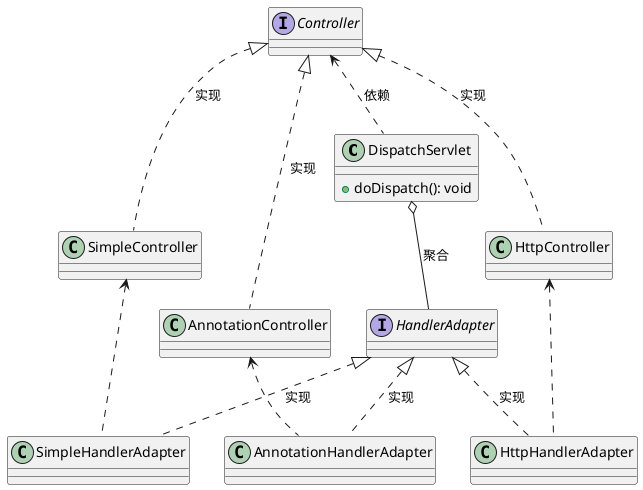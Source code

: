 @startuml

class DispatchServlet{
    + doDispatch(): void
}

interface HandlerAdapter{

}


class SimpleHandlerAdapter
class HttpHandlerAdapter
class AnnotationHandlerAdapter

HandlerAdapter <|.. SimpleHandlerAdapter:实现
HandlerAdapter <|.. HttpHandlerAdapter:实现
HandlerAdapter <|.. AnnotationHandlerAdapter:实现

interface Controller {

}

class HttpController
class SimpleController
class AnnotationController

Controller <|.. HttpController:实现
Controller <|.. SimpleController:实现
Controller <|.. AnnotationController:实现

DispatchServlet o-- HandlerAdapter:聚合
Controller <.. DispatchServlet:依赖

HttpController <.. HttpHandlerAdapter
SimpleController <.. SimpleHandlerAdapter
AnnotationController <.. AnnotationHandlerAdapter

@enduml